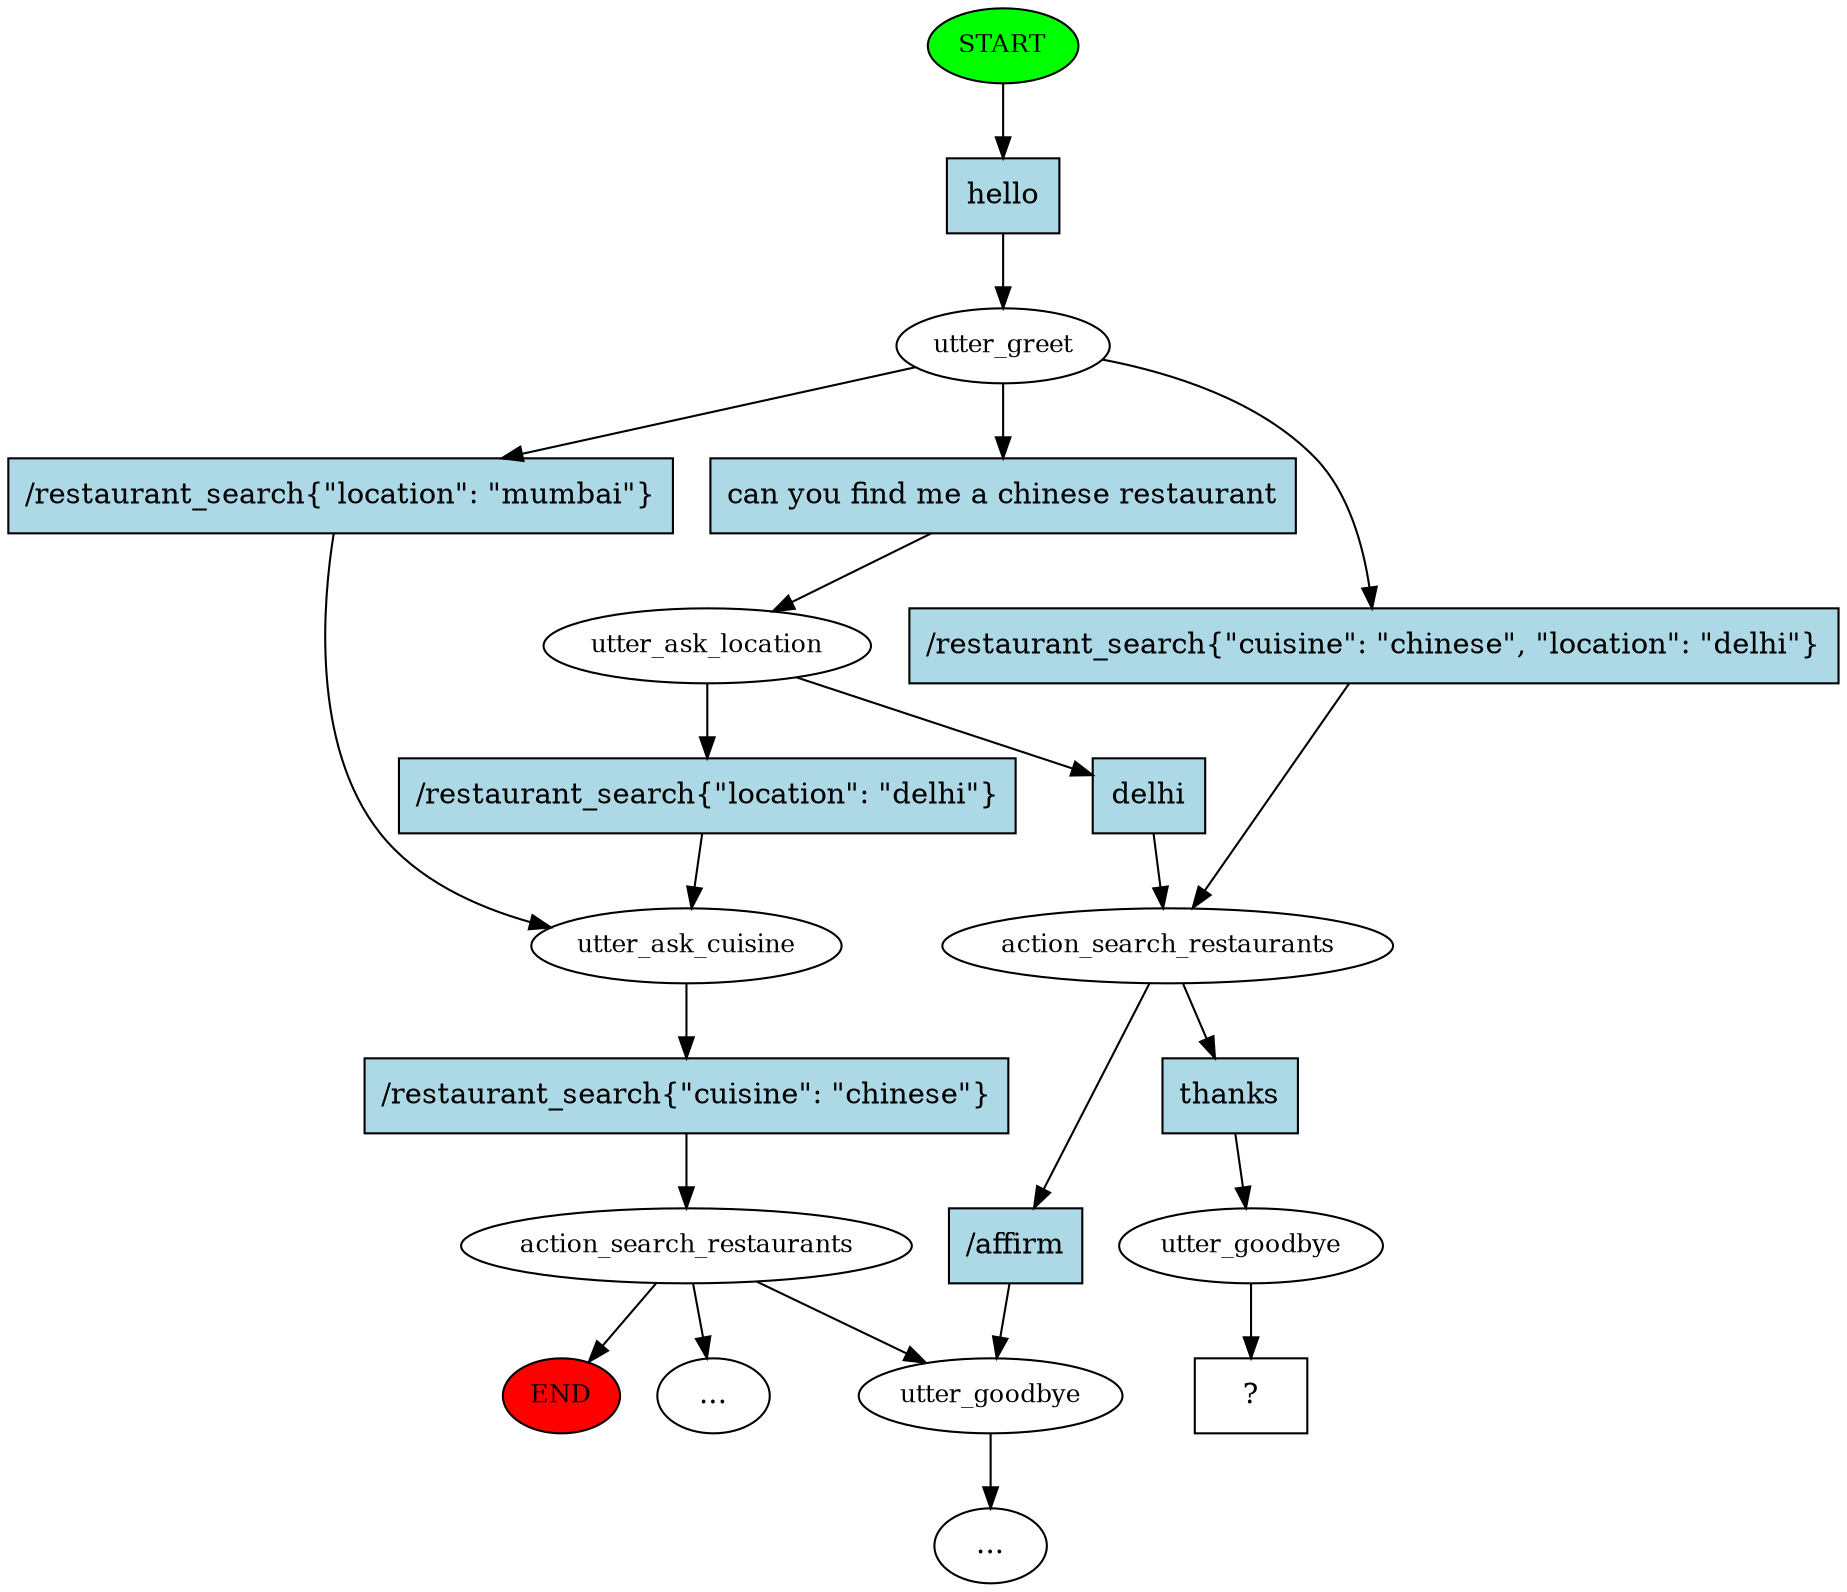 digraph  {
0 [class="start active", fillcolor=green, fontsize=12, label=START, style=filled];
"-1" [class=end, fillcolor=red, fontsize=12, label=END, style=filled];
1 [class=active, fontsize=12, label=utter_greet];
2 [class=active, fontsize=12, label=utter_ask_location];
3 [class="", fontsize=12, label=utter_ask_cuisine];
4 [class="", fontsize=12, label=action_search_restaurants];
5 [class="", fontsize=12, label=utter_goodbye];
"-6" [class=ellipsis, label="..."];
22 [class=active, fontsize=12, label=action_search_restaurants];
"-7" [class=ellipsis, label="..."];
27 [class=active, fontsize=12, label=utter_goodbye];
28 [class="intent dashed active", label="  ?  ", shape=rect];
29 [class="intent active", fillcolor=lightblue, label=hello, shape=rect, style=filled];
30 [class="intent active", fillcolor=lightblue, label="can you find me a chinese restaurant", shape=rect, style=filled];
31 [class=intent, fillcolor=lightblue, label="/restaurant_search{\"cuisine\": \"chinese\", \"location\": \"delhi\"}", shape=rect, style=filled];
32 [class=intent, fillcolor=lightblue, label="/restaurant_search{\"location\": \"mumbai\"}", shape=rect, style=filled];
33 [class=intent, fillcolor=lightblue, label="/restaurant_search{\"location\": \"delhi\"}", shape=rect, style=filled];
34 [class="intent active", fillcolor=lightblue, label=delhi, shape=rect, style=filled];
35 [class=intent, fillcolor=lightblue, label="/restaurant_search{\"cuisine\": \"chinese\"}", shape=rect, style=filled];
36 [class=intent, fillcolor=lightblue, label="/affirm", shape=rect, style=filled];
37 [class="intent active", fillcolor=lightblue, label=thanks, shape=rect, style=filled];
0 -> 29  [class=active, key=0];
1 -> 30  [class=active, key=0];
1 -> 31  [class="", key=0];
1 -> 32  [class="", key=0];
2 -> 33  [class="", key=0];
2 -> 34  [class=active, key=0];
3 -> 35  [class="", key=0];
4 -> 5  [class="", key=NONE, label=""];
4 -> "-1"  [class="", key=NONE, label=""];
4 -> "-6"  [class="", key=NONE, label=""];
5 -> "-7"  [class="", key=NONE, label=""];
22 -> 36  [class="", key=0];
22 -> 37  [class=active, key=0];
27 -> 28  [class=active, key=NONE, label=""];
29 -> 1  [class=active, key=0];
30 -> 2  [class=active, key=0];
31 -> 22  [class="", key=0];
32 -> 3  [class="", key=0];
33 -> 3  [class="", key=0];
34 -> 22  [class=active, key=0];
35 -> 4  [class="", key=0];
36 -> 5  [class="", key=0];
37 -> 27  [class=active, key=0];
}
